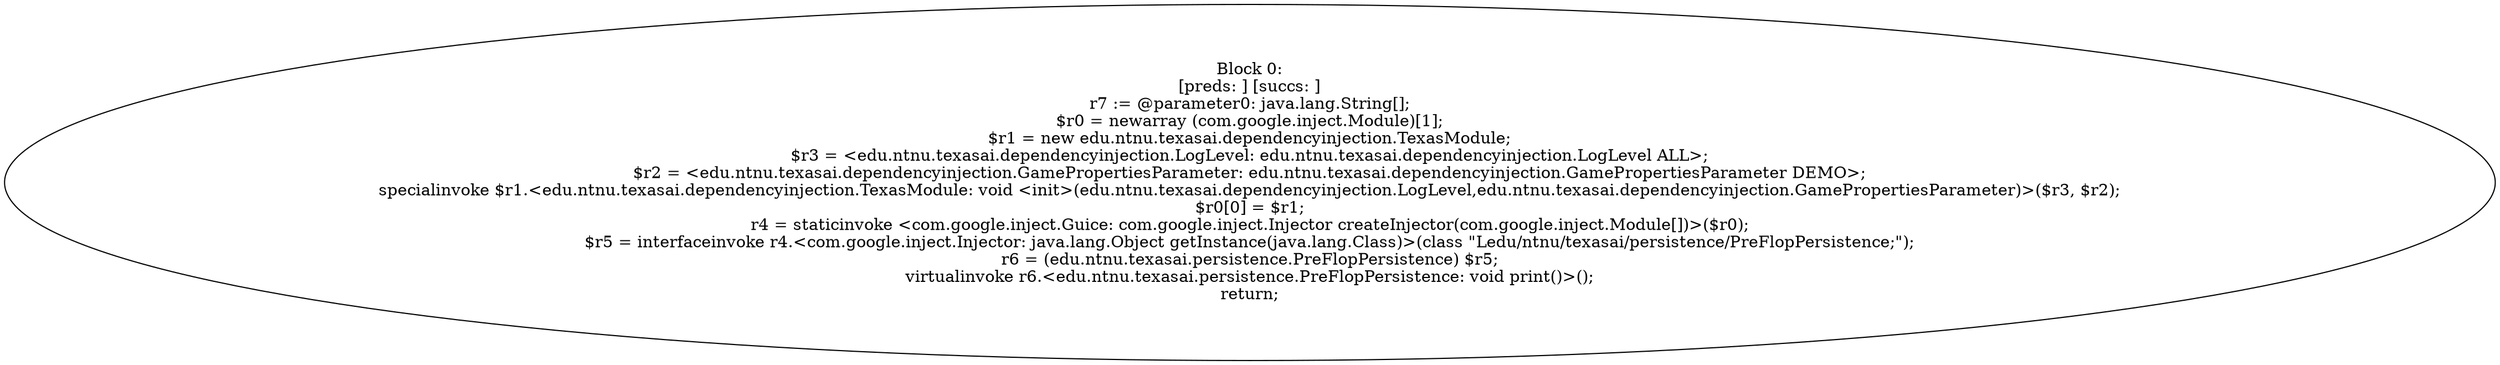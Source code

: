 digraph "unitGraph" {
    "Block 0:
[preds: ] [succs: ]
r7 := @parameter0: java.lang.String[];
$r0 = newarray (com.google.inject.Module)[1];
$r1 = new edu.ntnu.texasai.dependencyinjection.TexasModule;
$r3 = <edu.ntnu.texasai.dependencyinjection.LogLevel: edu.ntnu.texasai.dependencyinjection.LogLevel ALL>;
$r2 = <edu.ntnu.texasai.dependencyinjection.GamePropertiesParameter: edu.ntnu.texasai.dependencyinjection.GamePropertiesParameter DEMO>;
specialinvoke $r1.<edu.ntnu.texasai.dependencyinjection.TexasModule: void <init>(edu.ntnu.texasai.dependencyinjection.LogLevel,edu.ntnu.texasai.dependencyinjection.GamePropertiesParameter)>($r3, $r2);
$r0[0] = $r1;
r4 = staticinvoke <com.google.inject.Guice: com.google.inject.Injector createInjector(com.google.inject.Module[])>($r0);
$r5 = interfaceinvoke r4.<com.google.inject.Injector: java.lang.Object getInstance(java.lang.Class)>(class \"Ledu/ntnu/texasai/persistence/PreFlopPersistence;\");
r6 = (edu.ntnu.texasai.persistence.PreFlopPersistence) $r5;
virtualinvoke r6.<edu.ntnu.texasai.persistence.PreFlopPersistence: void print()>();
return;
"
}
